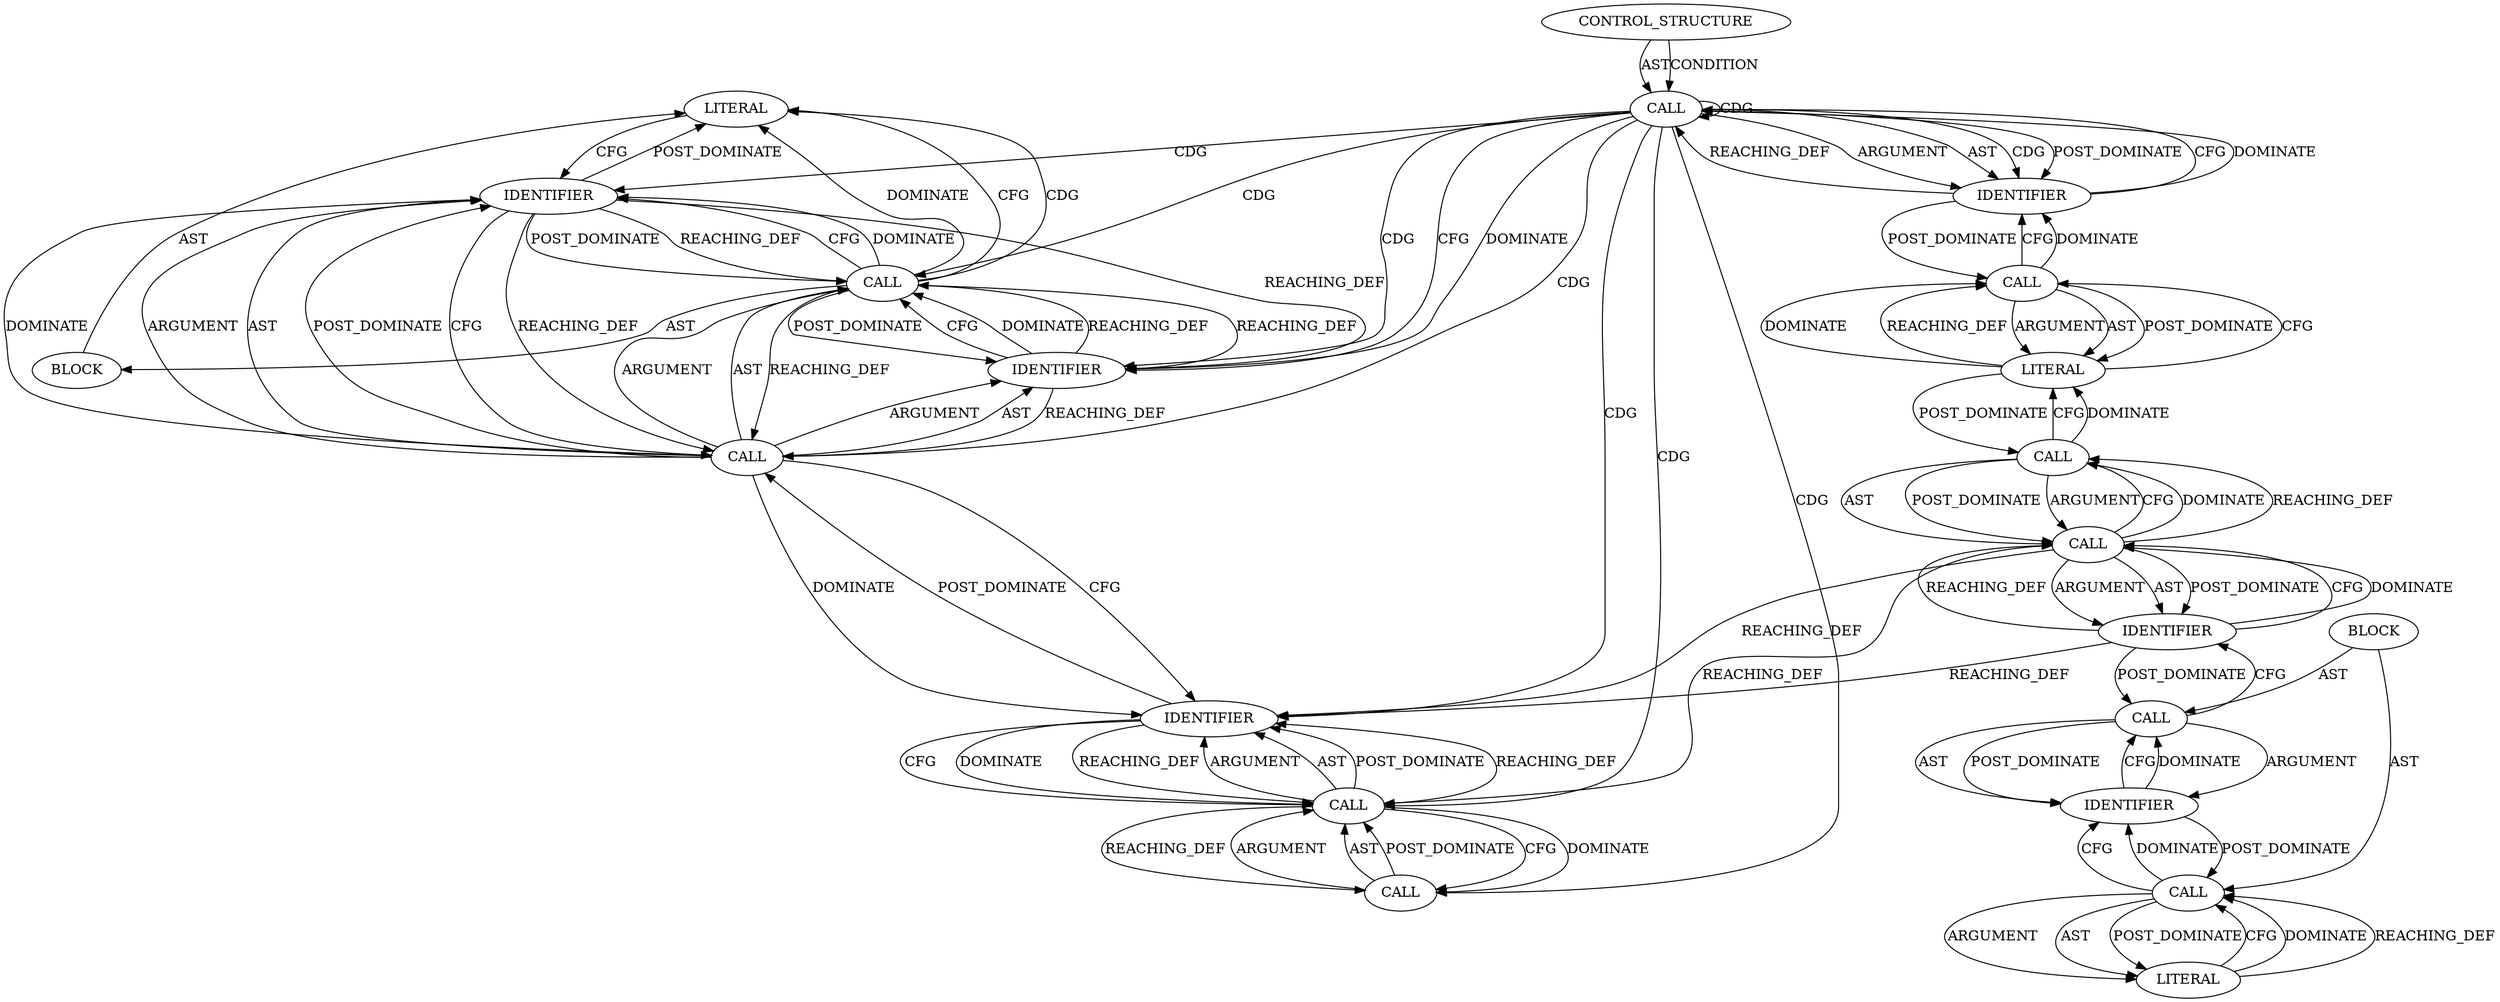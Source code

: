digraph {
  90194313223[label=LITERAL ARGUMENT_INDEX="1" CODE="1024" COLUMN_NUMBER="26" LINE_NUMBER="37" ORDER="1" TYPE_FULL_NAME="int"]
  90194313222[label=LITERAL ARGUMENT_INDEX="1" CODE="" COLUMN_NUMBER="12" LINE_NUMBER="34" ORDER="1" TYPE_FULL_NAME="char*"]
  68719476749[label=IDENTIFIER ARGUMENT_INDEX="1" CODE="time_to_exit" COLUMN_NUMBER="13" LINE_NUMBER="35" NAME="time_to_exit" ORDER="1" TYPE_FULL_NAME="int"]
  30064771089[label=CALL ARGUMENT_INDEX="-1" CODE="printf(" COLUMN_NUMBER="5" DISPATCH_TYPE="STATIC_DISPATCH" LINE_NUMBER="34" METHOD_FULL_NAME="printf" NAME="printf" ORDER="9" SIGNATURE="" TYPE_FULL_NAME="ANY"]
  30064771086[label=CALL ARGUMENT_INDEX="-1" CODE="exit(EXIT_FAILURE)" COLUMN_NUMBER="9" DISPATCH_TYPE="STATIC_DISPATCH" LINE_NUMBER="30" METHOD_FULL_NAME="exit" NAME="exit" ORDER="2" SIGNATURE="" TYPE_FULL_NAME="ANY"]
  47244640258[label=CONTROL_STRUCTURE ARGUMENT_INDEX="-1" CODE="while (!time_to_exit)" COLUMN_NUMBER="5" CONTROL_STRUCTURE_TYPE="WHILE" LINE_NUMBER="35" ORDER="10" PARSER_TYPE_NAME="<empty>"]
  30064771088[label=CALL ARGUMENT_INDEX="1" CODE="&work_mutex" COLUMN_NUMBER="24" DISPATCH_TYPE="STATIC_DISPATCH" LINE_NUMBER="33" METHOD_FULL_NAME="<operator>.addressOf" NAME="<operator>.addressOf" ORDER="1" SIGNATURE="" TYPE_FULL_NAME="ANY"]
  30064771091[label=CALL ARGUMENT_INDEX="-1" CODE="fgets(work_area, WORK_SIZE, stdin)" COLUMN_NUMBER="9" DISPATCH_TYPE="STATIC_DISPATCH" LINE_NUMBER="37" METHOD_FULL_NAME="fgets" NAME="fgets" ORDER="1" SIGNATURE="" TYPE_FULL_NAME="ANY"]
  25769803780[label=BLOCK ARGUMENT_INDEX="-1" CODE="{
        perror(" COLUMN_NUMBER="5" LINE_NUMBER="28" ORDER="2" TYPE_FULL_NAME="void"]
  68719476752[label=IDENTIFIER ARGUMENT_INDEX="1" CODE="work_mutex" COLUMN_NUMBER="31" LINE_NUMBER="38" NAME="work_mutex" ORDER="1" TYPE_FULL_NAME="pthread_mutex_t"]
  30064771085[label=CALL ARGUMENT_INDEX="-1" CODE="perror(" COLUMN_NUMBER="9" DISPATCH_TYPE="STATIC_DISPATCH" LINE_NUMBER="29" METHOD_FULL_NAME="perror" NAME="perror" ORDER="1" SIGNATURE="" TYPE_FULL_NAME="ANY"]
  30064771093[label=CALL ARGUMENT_INDEX="-1" CODE="pthread_mutex_unlock(&work_mutex)" COLUMN_NUMBER="9" DISPATCH_TYPE="STATIC_DISPATCH" LINE_NUMBER="38" METHOD_FULL_NAME="pthread_mutex_unlock" NAME="pthread_mutex_unlock" ORDER="2" SIGNATURE="" TYPE_FULL_NAME="ANY"]
  68719476747[label=IDENTIFIER ARGUMENT_INDEX="1" CODE="EXIT_FAILURE" COLUMN_NUMBER="14" LINE_NUMBER="30" NAME="EXIT_FAILURE" ORDER="1" TYPE_FULL_NAME="ANY"]
  68719476748[label=IDENTIFIER ARGUMENT_INDEX="1" CODE="work_mutex" COLUMN_NUMBER="25" LINE_NUMBER="33" NAME="work_mutex" ORDER="1" TYPE_FULL_NAME="pthread_mutex_t"]
  25769803782[label=BLOCK ARGUMENT_INDEX="1" CODE="<empty>" COLUMN_NUMBER="26" LINE_NUMBER="37" ORDER="1" TYPE_FULL_NAME="ANY"]
  68719476750[label=IDENTIFIER ARGUMENT_INDEX="1" CODE="work_area" COLUMN_NUMBER="15" LINE_NUMBER="37" NAME="work_area" ORDER="1"]
  68719476751[label=IDENTIFIER ARGUMENT_INDEX="3" CODE="stdin" COLUMN_NUMBER="37" LINE_NUMBER="37" NAME="stdin" ORDER="3" TYPE_FULL_NAME="ANY"]
  30064771092[label=CALL ARGUMENT_INDEX="2" CODE="WORK_SIZE" COLUMN_NUMBER="26" DISPATCH_TYPE="INLINED" LINE_NUMBER="37" METHOD_FULL_NAME="mutexex.c:10:10:WORK_SIZE:0" NAME="WORK_SIZE" ORDER="2" SIGNATURE="" TYPE_FULL_NAME="int"]
  30064771094[label=CALL ARGUMENT_INDEX="1" CODE="&work_mutex" COLUMN_NUMBER="30" DISPATCH_TYPE="STATIC_DISPATCH" LINE_NUMBER="38" METHOD_FULL_NAME="<operator>.addressOf" NAME="<operator>.addressOf" ORDER="1" SIGNATURE="" TYPE_FULL_NAME="ANY"]
  30064771087[label=CALL ARGUMENT_INDEX="-1" CODE="pthread_mutex_lock(&work_mutex)" COLUMN_NUMBER="5" DISPATCH_TYPE="STATIC_DISPATCH" LINE_NUMBER="33" METHOD_FULL_NAME="pthread_mutex_lock" NAME="pthread_mutex_lock" ORDER="8" SIGNATURE="" TYPE_FULL_NAME="ANY"]
  30064771090[label=CALL ARGUMENT_INDEX="-1" CODE="!time_to_exit" COLUMN_NUMBER="12" DISPATCH_TYPE="STATIC_DISPATCH" LINE_NUMBER="35" METHOD_FULL_NAME="<operator>.logicalNot" NAME="<operator>.logicalNot" ORDER="1" SIGNATURE="" TYPE_FULL_NAME="ANY"]
  90194313221[label=LITERAL ARGUMENT_INDEX="1" CODE="" COLUMN_NUMBER="16" LINE_NUMBER="29" ORDER="1" TYPE_FULL_NAME="char*"]
  25769803780 -> 30064771085 [label=AST]
  25769803780 -> 30064771086 [label=AST]
  25769803782 -> 90194313223 [label=AST]
  30064771085 -> 90194313221 [label=ARGUMENT]
  30064771085 -> 90194313221 [label=AST]
  30064771085 -> 68719476747 [label=CFG]
  30064771085 -> 68719476747 [label=DOMINATE]
  30064771085 -> 90194313221 [label=POST_DOMINATE]
  30064771086 -> 68719476747 [label=ARGUMENT]
  30064771086 -> 68719476747 [label=AST]
  30064771086 -> 68719476748 [label=CFG]
  30064771086 -> 68719476747 [label=POST_DOMINATE]
  30064771087 -> 30064771088 [label=ARGUMENT]
  30064771087 -> 30064771088 [label=AST]
  30064771087 -> 90194313222 [label=CFG]
  30064771087 -> 90194313222 [label=DOMINATE]
  30064771087 -> 30064771088 [label=POST_DOMINATE]
  30064771088 -> 68719476748 [label=ARGUMENT]
  30064771088 -> 68719476748 [label=AST]
  30064771088 -> 30064771087 [label=CFG]
  30064771088 -> 30064771087 [label=DOMINATE]
  30064771088 -> 68719476748 [label=POST_DOMINATE]
  30064771088 -> 30064771087 [label=REACHING_DEF]
  30064771088 -> 30064771094 [label=REACHING_DEF]
  30064771088 -> 68719476752 [label=REACHING_DEF]
  30064771089 -> 90194313222 [label=ARGUMENT]
  30064771089 -> 90194313222 [label=AST]
  30064771089 -> 68719476749 [label=CFG]
  30064771089 -> 68719476749 [label=DOMINATE]
  30064771089 -> 90194313222 [label=POST_DOMINATE]
  30064771090 -> 68719476749 [label=ARGUMENT]
  30064771090 -> 68719476749 [label=AST]
  30064771090 -> 30064771090 [label=CDG]
  30064771090 -> 30064771092 [label=CDG]
  30064771090 -> 30064771091 [label=CDG]
  30064771090 -> 30064771094 [label=CDG]
  30064771090 -> 30064771093 [label=CDG]
  30064771090 -> 68719476749 [label=CDG]
  30064771090 -> 68719476751 [label=CDG]
  30064771090 -> 68719476750 [label=CDG]
  30064771090 -> 68719476752 [label=CDG]
  30064771090 -> 68719476750 [label=CFG]
  30064771090 -> 68719476750 [label=DOMINATE]
  30064771090 -> 68719476749 [label=POST_DOMINATE]
  30064771091 -> 68719476750 [label=ARGUMENT]
  30064771091 -> 30064771092 [label=ARGUMENT]
  30064771091 -> 68719476751 [label=ARGUMENT]
  30064771091 -> 68719476750 [label=AST]
  30064771091 -> 30064771092 [label=AST]
  30064771091 -> 68719476751 [label=AST]
  30064771091 -> 68719476752 [label=CFG]
  30064771091 -> 68719476752 [label=DOMINATE]
  30064771091 -> 68719476751 [label=POST_DOMINATE]
  30064771092 -> 25769803782 [label=AST]
  30064771092 -> 90194313223 [label=CDG]
  30064771092 -> 90194313223 [label=CFG]
  30064771092 -> 68719476751 [label=CFG]
  30064771092 -> 68719476751 [label=DOMINATE]
  30064771092 -> 90194313223 [label=DOMINATE]
  30064771092 -> 68719476750 [label=POST_DOMINATE]
  30064771092 -> 68719476750 [label=REACHING_DEF]
  30064771092 -> 30064771091 [label=REACHING_DEF]
  30064771093 -> 30064771094 [label=ARGUMENT]
  30064771093 -> 30064771094 [label=AST]
  30064771093 -> 30064771094 [label=POST_DOMINATE]
  30064771094 -> 68719476752 [label=ARGUMENT]
  30064771094 -> 68719476752 [label=AST]
  30064771094 -> 30064771093 [label=CFG]
  30064771094 -> 30064771093 [label=DOMINATE]
  30064771094 -> 68719476752 [label=POST_DOMINATE]
  30064771094 -> 30064771093 [label=REACHING_DEF]
  30064771094 -> 68719476752 [label=REACHING_DEF]
  47244640258 -> 30064771090 [label=AST]
  47244640258 -> 30064771090 [label=CONDITION]
  68719476747 -> 30064771086 [label=CFG]
  68719476747 -> 30064771086 [label=DOMINATE]
  68719476747 -> 30064771085 [label=POST_DOMINATE]
  68719476748 -> 30064771088 [label=CFG]
  68719476748 -> 30064771088 [label=DOMINATE]
  68719476748 -> 30064771086 [label=POST_DOMINATE]
  68719476748 -> 30064771088 [label=REACHING_DEF]
  68719476748 -> 68719476752 [label=REACHING_DEF]
  68719476749 -> 30064771090 [label=CFG]
  68719476749 -> 30064771090 [label=DOMINATE]
  68719476749 -> 30064771089 [label=POST_DOMINATE]
  68719476749 -> 30064771090 [label=REACHING_DEF]
  68719476750 -> 30064771092 [label=CFG]
  68719476750 -> 30064771092 [label=DOMINATE]
  68719476750 -> 30064771092 [label=REACHING_DEF]
  68719476750 -> 30064771091 [label=REACHING_DEF]
  68719476751 -> 30064771091 [label=CFG]
  68719476751 -> 30064771091 [label=DOMINATE]
  68719476751 -> 30064771092 [label=POST_DOMINATE]
  68719476751 -> 90194313223 [label=POST_DOMINATE]
  68719476751 -> 68719476750 [label=REACHING_DEF]
  68719476751 -> 30064771092 [label=REACHING_DEF]
  68719476751 -> 30064771091 [label=REACHING_DEF]
  68719476752 -> 30064771094 [label=CFG]
  68719476752 -> 30064771094 [label=DOMINATE]
  68719476752 -> 30064771091 [label=POST_DOMINATE]
  68719476752 -> 30064771094 [label=REACHING_DEF]
  90194313221 -> 30064771085 [label=CFG]
  90194313221 -> 30064771085 [label=DOMINATE]
  90194313221 -> 30064771085 [label=REACHING_DEF]
  90194313222 -> 30064771089 [label=CFG]
  90194313222 -> 30064771089 [label=DOMINATE]
  90194313222 -> 30064771087 [label=POST_DOMINATE]
  90194313222 -> 30064771089 [label=REACHING_DEF]
  90194313223 -> 68719476751 [label=CFG]
}